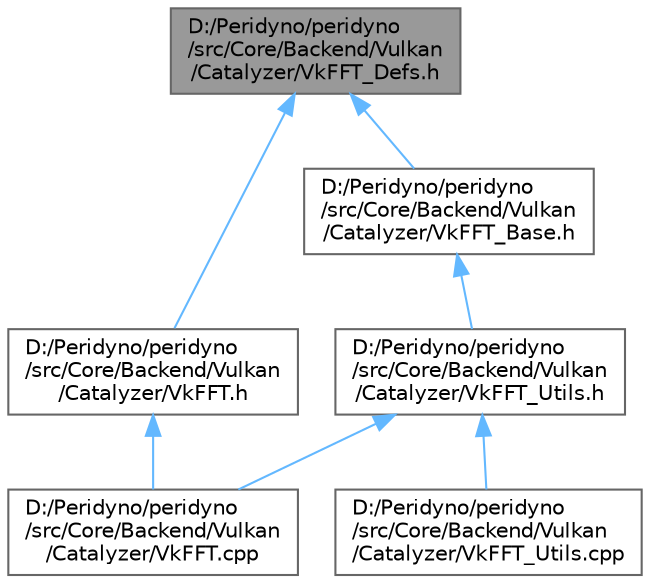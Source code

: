 digraph "D:/Peridyno/peridyno/src/Core/Backend/Vulkan/Catalyzer/VkFFT_Defs.h"
{
 // LATEX_PDF_SIZE
  bgcolor="transparent";
  edge [fontname=Helvetica,fontsize=10,labelfontname=Helvetica,labelfontsize=10];
  node [fontname=Helvetica,fontsize=10,shape=box,height=0.2,width=0.4];
  Node1 [id="Node000001",label="D:/Peridyno/peridyno\l/src/Core/Backend/Vulkan\l/Catalyzer/VkFFT_Defs.h",height=0.2,width=0.4,color="gray40", fillcolor="grey60", style="filled", fontcolor="black",tooltip=" "];
  Node1 -> Node2 [id="edge1_Node000001_Node000002",dir="back",color="steelblue1",style="solid",tooltip=" "];
  Node2 [id="Node000002",label="D:/Peridyno/peridyno\l/src/Core/Backend/Vulkan\l/Catalyzer/VkFFT.h",height=0.2,width=0.4,color="grey40", fillcolor="white", style="filled",URL="$_vk_f_f_t_8h.html",tooltip=" "];
  Node2 -> Node3 [id="edge2_Node000002_Node000003",dir="back",color="steelblue1",style="solid",tooltip=" "];
  Node3 [id="Node000003",label="D:/Peridyno/peridyno\l/src/Core/Backend/Vulkan\l/Catalyzer/VkFFT.cpp",height=0.2,width=0.4,color="grey40", fillcolor="white", style="filled",URL="$_vk_f_f_t_8cpp.html",tooltip=" "];
  Node1 -> Node4 [id="edge3_Node000001_Node000004",dir="back",color="steelblue1",style="solid",tooltip=" "];
  Node4 [id="Node000004",label="D:/Peridyno/peridyno\l/src/Core/Backend/Vulkan\l/Catalyzer/VkFFT_Base.h",height=0.2,width=0.4,color="grey40", fillcolor="white", style="filled",URL="$_vk_f_f_t___base_8h.html",tooltip=" "];
  Node4 -> Node5 [id="edge4_Node000004_Node000005",dir="back",color="steelblue1",style="solid",tooltip=" "];
  Node5 [id="Node000005",label="D:/Peridyno/peridyno\l/src/Core/Backend/Vulkan\l/Catalyzer/VkFFT_Utils.h",height=0.2,width=0.4,color="grey40", fillcolor="white", style="filled",URL="$_vk_f_f_t___utils_8h.html",tooltip=" "];
  Node5 -> Node3 [id="edge5_Node000005_Node000003",dir="back",color="steelblue1",style="solid",tooltip=" "];
  Node5 -> Node6 [id="edge6_Node000005_Node000006",dir="back",color="steelblue1",style="solid",tooltip=" "];
  Node6 [id="Node000006",label="D:/Peridyno/peridyno\l/src/Core/Backend/Vulkan\l/Catalyzer/VkFFT_Utils.cpp",height=0.2,width=0.4,color="grey40", fillcolor="white", style="filled",URL="$_vk_f_f_t___utils_8cpp.html",tooltip=" "];
}
